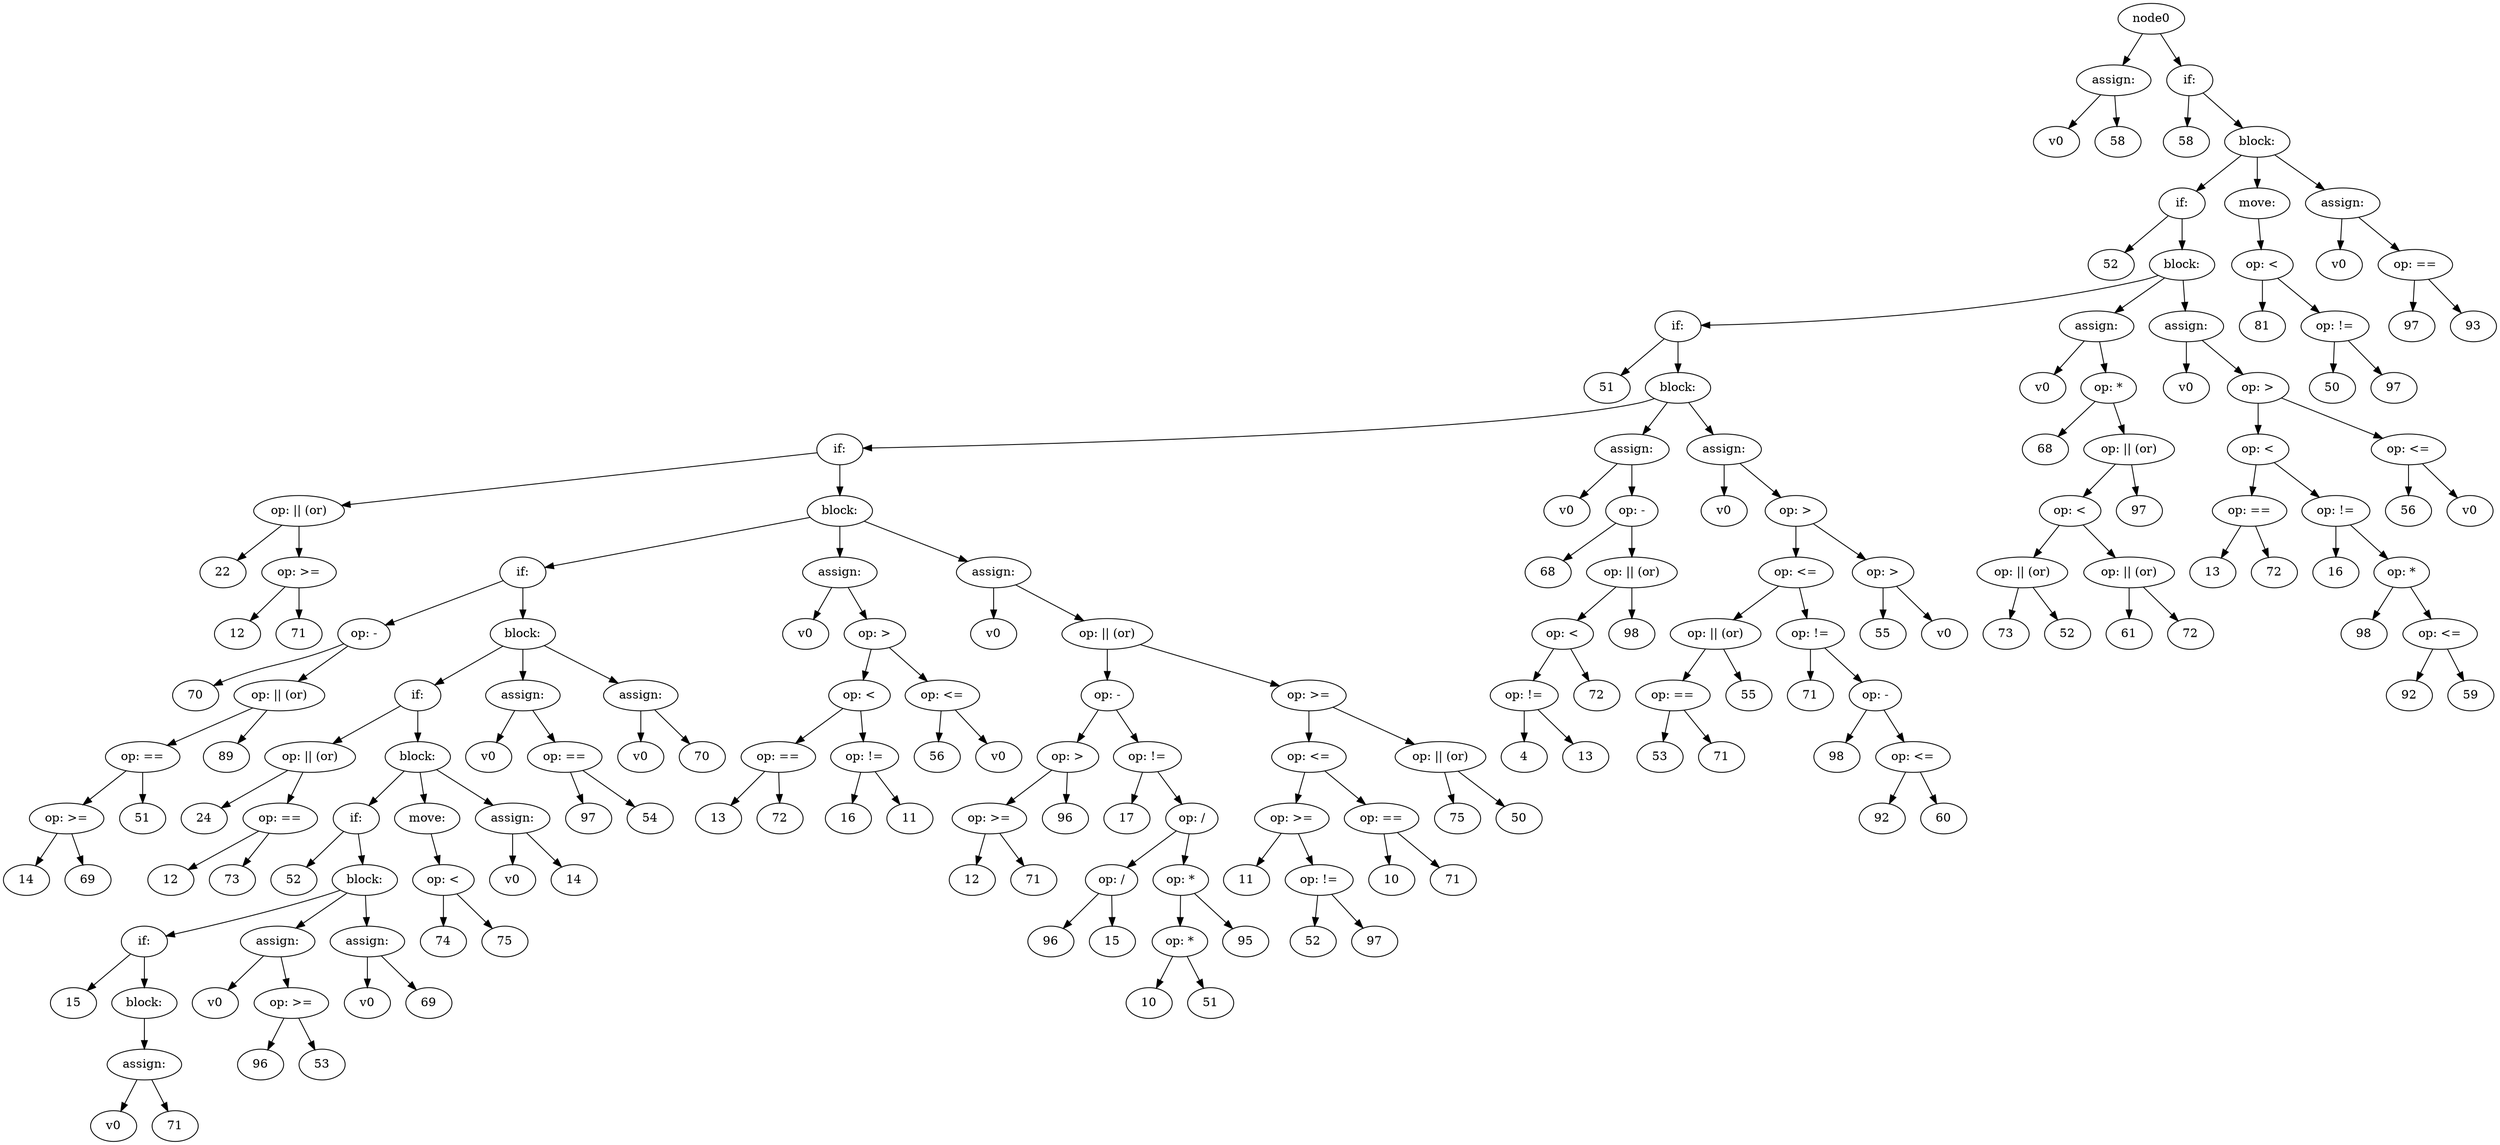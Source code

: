 digraph G {
node9361293 [ label = "assign:"];
node0 -> node9361293;
node9361294 [ label = "v0"];
node9361293 -> node9361294;
node9361295 [ label = "58"];
node9361293 -> node9361295;
node9361296 [ label = "if:"];
node0 -> node9361296;
node9361297 [ label = "58"];
node9361296 -> node9361297;
node9361298 [ label = "block:" ];
node9361296 -> node9361298;
node9361299 [ label = "if:"];
node9361298 -> node9361299;
node9361300 [ label = "52"];
node9361299 -> node9361300;
node9361301 [ label = "block:" ];
node9361299 -> node9361301;
node9361302 [ label = "if:"];
node9361301 -> node9361302;
node9361303 [ label = "51"];
node9361302 -> node9361303;
node9361304 [ label = "block:" ];
node9361302 -> node9361304;
node9361305 [ label = "if:"];
node9361304 -> node9361305;
node9361307 [ label = "22"];
node9361306 -> node9361307;
node9361306 [ label = "op: || (or)"];
node9361309 [ label = "12"];
node9361308 -> node9361309;
node9361308 [ label = "op: >="];
node9361310 [ label = "71"];
node9361308 -> node9361310;
node9361306 -> node9361308;
node9361305 -> node9361306;
node9361311 [ label = "block:" ];
node9361305 -> node9361311;
node9361312 [ label = "if:"];
node9361311 -> node9361312;
node9361314 [ label = "70"];
node9361313 -> node9361314;
node9361313 [ label = "op: -"];
node9361318 [ label = "14"];
node9361317 -> node9361318;
node9361317 [ label = "op: >="];
node9361319 [ label = "69"];
node9361317 -> node9361319;
node9361316 -> node9361317;
node9361316 [ label = "op: =="];
node9361320 [ label = "51"];
node9361316 -> node9361320;
node9361315 -> node9361316;
node9361315 [ label = "op: || (or)"];
node9361321 [ label = "89"];
node9361315 -> node9361321;
node9361313 -> node9361315;
node9361312 -> node9361313;
node9361322 [ label = "block:" ];
node9361312 -> node9361322;
node9361323 [ label = "if:"];
node9361322 -> node9361323;
node9361325 [ label = "24"];
node9361324 -> node9361325;
node9361324 [ label = "op: || (or)"];
node9361327 [ label = "12"];
node9361326 -> node9361327;
node9361326 [ label = "op: =="];
node9361328 [ label = "73"];
node9361326 -> node9361328;
node9361324 -> node9361326;
node9361323 -> node9361324;
node9361329 [ label = "block:" ];
node9361323 -> node9361329;
node9361330 [ label = "if:"];
node9361329 -> node9361330;
node9361331 [ label = "52"];
node9361330 -> node9361331;
node9361332 [ label = "block:" ];
node9361330 -> node9361332;
node9361333 [ label = "if:"];
node9361332 -> node9361333;
node9361334 [ label = "15"];
node9361333 -> node9361334;
node9361335 [ label = "block:" ];
node9361333 -> node9361335;
node9361336 [ label = "assign:"];
node9361335 -> node9361336;
node9361337 [ label = "v0"];
node9361336 -> node9361337;
node9361338 [ label = "71"];
node9361336 -> node9361338;
node9361339 [ label = "assign:"];
node9361332 -> node9361339;
node9361340 [ label = "v0"];
node9361339 -> node9361340;
node9361342 [ label = "96"];
node9361341 -> node9361342;
node9361341 [ label = "op: >="];
node9361343 [ label = "53"];
node9361341 -> node9361343;
node9361339 -> node9361341;
node9361344 [ label = "assign:"];
node9361332 -> node9361344;
node9361345 [ label = "v0"];
node9361344 -> node9361345;
node9361346 [ label = "69"];
node9361344 -> node9361346;
node9361347 [ label = "move:"];
node9361329 -> node9361347;
node9361349 [ label = "74"];
node9361348 -> node9361349;
node9361348 [ label = "op: <"];
node9361350 [ label = "75"];
node9361348 -> node9361350;
node9361347 -> node9361348;
node9361351 [ label = "assign:"];
node9361329 -> node9361351;
node9361479 [ label = "v0"];
node9361351 -> node9361479;
node9361353 [ label = "14"];
node9361351 -> node9361353;
node9361354 [ label = "assign:"];
node9361322 -> node9361354;
node9361355 [ label = "v0"];
node9361354 -> node9361355;
node9361357 [ label = "97"];
node9361356 -> node9361357;
node9361356 [ label = "op: =="];
node9361358 [ label = "54"];
node9361356 -> node9361358;
node9361354 -> node9361356;
node9361359 [ label = "assign:"];
node9361322 -> node9361359;
node9361360 [ label = "v0"];
node9361359 -> node9361360;
node9361361 [ label = "70"];
node9361359 -> node9361361;
node9361362 [ label = "assign:"];
node9361311 -> node9361362;
node9361363 [ label = "v0"];
node9361362 -> node9361363;
node9361367 [ label = "13"];
node9361366 -> node9361367;
node9361366 [ label = "op: =="];
node9361368 [ label = "72"];
node9361366 -> node9361368;
node9361365 -> node9361366;
node9361365 [ label = "op: <"];
node9361370 [ label = "16"];
node9361369 -> node9361370;
node9361369 [ label = "op: !="];
node9361371 [ label = "11"];
node9361369 -> node9361371;
node9361365 -> node9361369;
node9361364 -> node9361365;
node9361364 [ label = "op: >"];
node9361373 [ label = "56"];
node9361372 -> node9361373;
node9361372 [ label = "op: <="];
node9361374 [ label = "v0"];
node9361372 -> node9361374;
node9361364 -> node9361372;
node9361362 -> node9361364;
node9361375 [ label = "assign:"];
node9361311 -> node9361375;
node9361376 [ label = "v0"];
node9361375 -> node9361376;
node9361381 [ label = "12"];
node9361380 -> node9361381;
node9361380 [ label = "op: >="];
node9361382 [ label = "71"];
node9361380 -> node9361382;
node9361379 -> node9361380;
node9361379 [ label = "op: >"];
node9361383 [ label = "96"];
node9361379 -> node9361383;
node9361378 -> node9361379;
node9361378 [ label = "op: -"];
node9361385 [ label = "17"];
node9361384 -> node9361385;
node9361384 [ label = "op: !="];
node9361388 [ label = "96"];
node9361387 -> node9361388;
node9361387 [ label = "op: /"];
node9361389 [ label = "15"];
node9361387 -> node9361389;
node9361386 -> node9361387;
node9361386 [ label = "op: /"];
node9361392 [ label = "10"];
node9361391 -> node9361392;
node9361391 [ label = "op: *"];
node9361393 [ label = "51"];
node9361391 -> node9361393;
node9361390 -> node9361391;
node9361390 [ label = "op: *"];
node9361394 [ label = "95"];
node9361390 -> node9361394;
node9361386 -> node9361390;
node9361384 -> node9361386;
node9361378 -> node9361384;
node9361377 -> node9361378;
node9361377 [ label = "op: || (or)"];
node9361398 [ label = "11"];
node9361397 -> node9361398;
node9361397 [ label = "op: >="];
node9361400 [ label = "52"];
node9361399 -> node9361400;
node9361399 [ label = "op: !="];
node9361401 [ label = "97"];
node9361399 -> node9361401;
node9361397 -> node9361399;
node9361396 -> node9361397;
node9361396 [ label = "op: <="];
node9361403 [ label = "10"];
node9361402 -> node9361403;
node9361402 [ label = "op: =="];
node9361404 [ label = "71"];
node9361402 -> node9361404;
node9361396 -> node9361402;
node9361395 -> node9361396;
node9361395 [ label = "op: >="];
node9361406 [ label = "75"];
node9361405 -> node9361406;
node9361405 [ label = "op: || (or)"];
node9361407 [ label = "50"];
node9361405 -> node9361407;
node9361395 -> node9361405;
node9361377 -> node9361395;
node9361375 -> node9361377;
node9361408 [ label = "assign:"];
node9361304 -> node9361408;
node9361409 [ label = "v0"];
node9361408 -> node9361409;
node9361411 [ label = "68"];
node9361410 -> node9361411;
node9361410 [ label = "op: -"];
node9361415 [ label = "4"];
node9361414 -> node9361415;
node9361414 [ label = "op: !="];
node9361416 [ label = "13"];
node9361414 -> node9361416;
node9361413 -> node9361414;
node9361413 [ label = "op: <"];
node9361417 [ label = "72"];
node9361413 -> node9361417;
node9361412 -> node9361413;
node9361412 [ label = "op: || (or)"];
node9361418 [ label = "98"];
node9361412 -> node9361418;
node9361410 -> node9361412;
node9361408 -> node9361410;
node9361419 [ label = "assign:"];
node9361304 -> node9361419;
node9361420 [ label = "v0"];
node9361419 -> node9361420;
node9361425 [ label = "53"];
node9361424 -> node9361425;
node9361424 [ label = "op: =="];
node9361426 [ label = "71"];
node9361424 -> node9361426;
node9361423 -> node9361424;
node9361423 [ label = "op: || (or)"];
node9361427 [ label = "55"];
node9361423 -> node9361427;
node9361422 -> node9361423;
node9361422 [ label = "op: <="];
node9361429 [ label = "71"];
node9361428 -> node9361429;
node9361428 [ label = "op: !="];
node9361431 [ label = "98"];
node9361430 -> node9361431;
node9361430 [ label = "op: -"];
node9361433 [ label = "92"];
node9361432 -> node9361433;
node9361432 [ label = "op: <="];
node9361434 [ label = "60"];
node9361432 -> node9361434;
node9361430 -> node9361432;
node9361428 -> node9361430;
node9361422 -> node9361428;
node9361421 -> node9361422;
node9361421 [ label = "op: >"];
node9361436 [ label = "55"];
node9361435 -> node9361436;
node9361435 [ label = "op: >"];
node9361437 [ label = "v0"];
node9361435 -> node9361437;
node9361421 -> node9361435;
node9361419 -> node9361421;
node9361438 [ label = "assign:"];
node9361301 -> node9361438;
node9361439 [ label = "v0"];
node9361438 -> node9361439;
node9361441 [ label = "68"];
node9361440 -> node9361441;
node9361440 [ label = "op: *"];
node9361445 [ label = "73"];
node9361444 -> node9361445;
node9361444 [ label = "op: || (or)"];
node9361446 [ label = "52"];
node9361444 -> node9361446;
node9361443 -> node9361444;
node9361443 [ label = "op: <"];
node9361448 [ label = "61"];
node9361447 -> node9361448;
node9361447 [ label = "op: || (or)"];
node9361449 [ label = "72"];
node9361447 -> node9361449;
node9361443 -> node9361447;
node9361442 -> node9361443;
node9361442 [ label = "op: || (or)"];
node9361450 [ label = "97"];
node9361442 -> node9361450;
node9361440 -> node9361442;
node9361438 -> node9361440;
node9361451 [ label = "assign:"];
node9361301 -> node9361451;
node9361452 [ label = "v0"];
node9361451 -> node9361452;
node9361456 [ label = "13"];
node9361455 -> node9361456;
node9361455 [ label = "op: =="];
node9361457 [ label = "72"];
node9361455 -> node9361457;
node9361454 -> node9361455;
node9361454 [ label = "op: <"];
node9361459 [ label = "16"];
node9361458 -> node9361459;
node9361458 [ label = "op: !="];
node9361461 [ label = "98"];
node9361460 -> node9361461;
node9361460 [ label = "op: *"];
node9361463 [ label = "92"];
node9361462 -> node9361463;
node9361462 [ label = "op: <="];
node9361464 [ label = "59"];
node9361462 -> node9361464;
node9361460 -> node9361462;
node9361458 -> node9361460;
node9361454 -> node9361458;
node9361453 -> node9361454;
node9361453 [ label = "op: >"];
node9361466 [ label = "56"];
node9361465 -> node9361466;
node9361465 [ label = "op: <="];
node9361467 [ label = "v0"];
node9361465 -> node9361467;
node9361453 -> node9361465;
node9361451 -> node9361453;
node9361468 [ label = "move:"];
node9361298 -> node9361468;
node9361470 [ label = "81"];
node9361469 -> node9361470;
node9361469 [ label = "op: <"];
node9361472 [ label = "50"];
node9361471 -> node9361472;
node9361471 [ label = "op: !="];
node9361473 [ label = "97"];
node9361471 -> node9361473;
node9361469 -> node9361471;
node9361468 -> node9361469;
node9361474 [ label = "assign:"];
node9361298 -> node9361474;
node9361475 [ label = "v0"];
node9361474 -> node9361475;
node9361477 [ label = "97"];
node9361476 -> node9361477;
node9361476 [ label = "op: =="];
node9361478 [ label = "93"];
node9361476 -> node9361478;
node9361474 -> node9361476;

}

